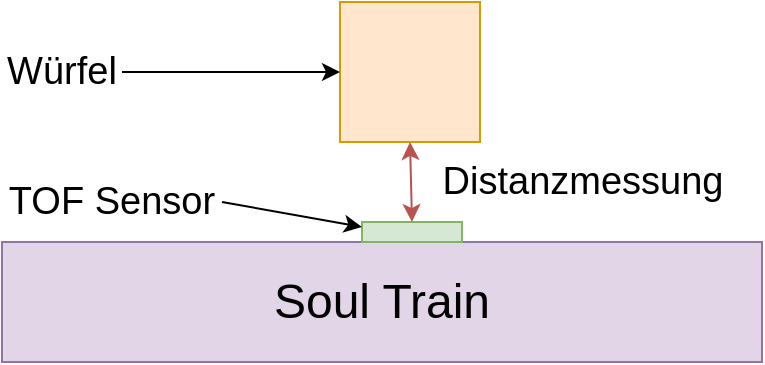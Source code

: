 <mxfile version="10.6.7" type="device"><diagram id="gtQ1ze-ae5StLHxope0r" name="Page-1"><mxGraphModel dx="1394" dy="715" grid="1" gridSize="10" guides="1" tooltips="1" connect="1" arrows="1" fold="1" page="1" pageScale="1" pageWidth="1654" pageHeight="2336" math="0" shadow="0"><root><mxCell id="0"/><mxCell id="1" parent="0"/><mxCell id="tbhQ_wsmJK582Mfoc7Tc-1" value="&lt;font style=&quot;font-size: 24px&quot;&gt;Soul Train&lt;/font&gt;" style="rounded=0;whiteSpace=wrap;html=1;fillColor=#e1d5e7;strokeColor=#9673a6;" vertex="1" parent="1"><mxGeometry x="450" y="300" width="380" height="60" as="geometry"/></mxCell><mxCell id="tbhQ_wsmJK582Mfoc7Tc-2" value="" style="rounded=0;whiteSpace=wrap;html=1;fillColor=#d5e8d4;strokeColor=#82b366;" vertex="1" parent="1"><mxGeometry x="630" y="290" width="50" height="10" as="geometry"/></mxCell><mxCell id="tbhQ_wsmJK582Mfoc7Tc-3" value="" style="rounded=0;whiteSpace=wrap;html=1;fillColor=#ffe6cc;strokeColor=#d79b00;" vertex="1" parent="1"><mxGeometry x="619" y="180" width="70" height="70" as="geometry"/></mxCell><mxCell id="tbhQ_wsmJK582Mfoc7Tc-4" value="TOF Sensor" style="text;html=1;strokeColor=none;fillColor=none;align=center;verticalAlign=middle;whiteSpace=wrap;rounded=0;fontSize=19;" vertex="1" parent="1"><mxGeometry x="450" y="270" width="110" height="20" as="geometry"/></mxCell><mxCell id="tbhQ_wsmJK582Mfoc7Tc-5" value="" style="endArrow=classic;html=1;fontSize=19;entryX=0;entryY=0.25;entryDx=0;entryDy=0;exitX=1;exitY=0.5;exitDx=0;exitDy=0;" edge="1" parent="1" source="tbhQ_wsmJK582Mfoc7Tc-4" target="tbhQ_wsmJK582Mfoc7Tc-2"><mxGeometry width="50" height="50" relative="1" as="geometry"><mxPoint x="440" y="430" as="sourcePoint"/><mxPoint x="490" y="380" as="targetPoint"/></mxGeometry></mxCell><mxCell id="tbhQ_wsmJK582Mfoc7Tc-6" value="Würfel" style="text;html=1;strokeColor=none;fillColor=none;align=center;verticalAlign=middle;whiteSpace=wrap;rounded=0;fontSize=19;" vertex="1" parent="1"><mxGeometry x="450" y="205" width="60" height="20" as="geometry"/></mxCell><mxCell id="tbhQ_wsmJK582Mfoc7Tc-7" value="" style="endArrow=classic;html=1;fontSize=19;entryX=0;entryY=0.5;entryDx=0;entryDy=0;exitX=1;exitY=0.5;exitDx=0;exitDy=0;" edge="1" parent="1" source="tbhQ_wsmJK582Mfoc7Tc-6" target="tbhQ_wsmJK582Mfoc7Tc-3"><mxGeometry width="50" height="50" relative="1" as="geometry"><mxPoint x="570" y="290" as="sourcePoint"/><mxPoint x="640" y="303" as="targetPoint"/></mxGeometry></mxCell><mxCell id="tbhQ_wsmJK582Mfoc7Tc-8" value="" style="endArrow=classic;startArrow=classic;html=1;fontSize=19;entryX=0.5;entryY=1;entryDx=0;entryDy=0;exitX=0.5;exitY=0;exitDx=0;exitDy=0;fillColor=#f8cecc;strokeColor=#b85450;" edge="1" parent="1" source="tbhQ_wsmJK582Mfoc7Tc-2" target="tbhQ_wsmJK582Mfoc7Tc-3"><mxGeometry width="50" height="50" relative="1" as="geometry"><mxPoint x="450" y="430" as="sourcePoint"/><mxPoint x="500" y="380" as="targetPoint"/></mxGeometry></mxCell><mxCell id="tbhQ_wsmJK582Mfoc7Tc-9" value="Distanzmessung" style="text;html=1;strokeColor=none;fillColor=none;align=center;verticalAlign=middle;whiteSpace=wrap;rounded=0;fontSize=19;" vertex="1" parent="1"><mxGeometry x="670" y="260" width="141" height="20" as="geometry"/></mxCell></root></mxGraphModel></diagram></mxfile>